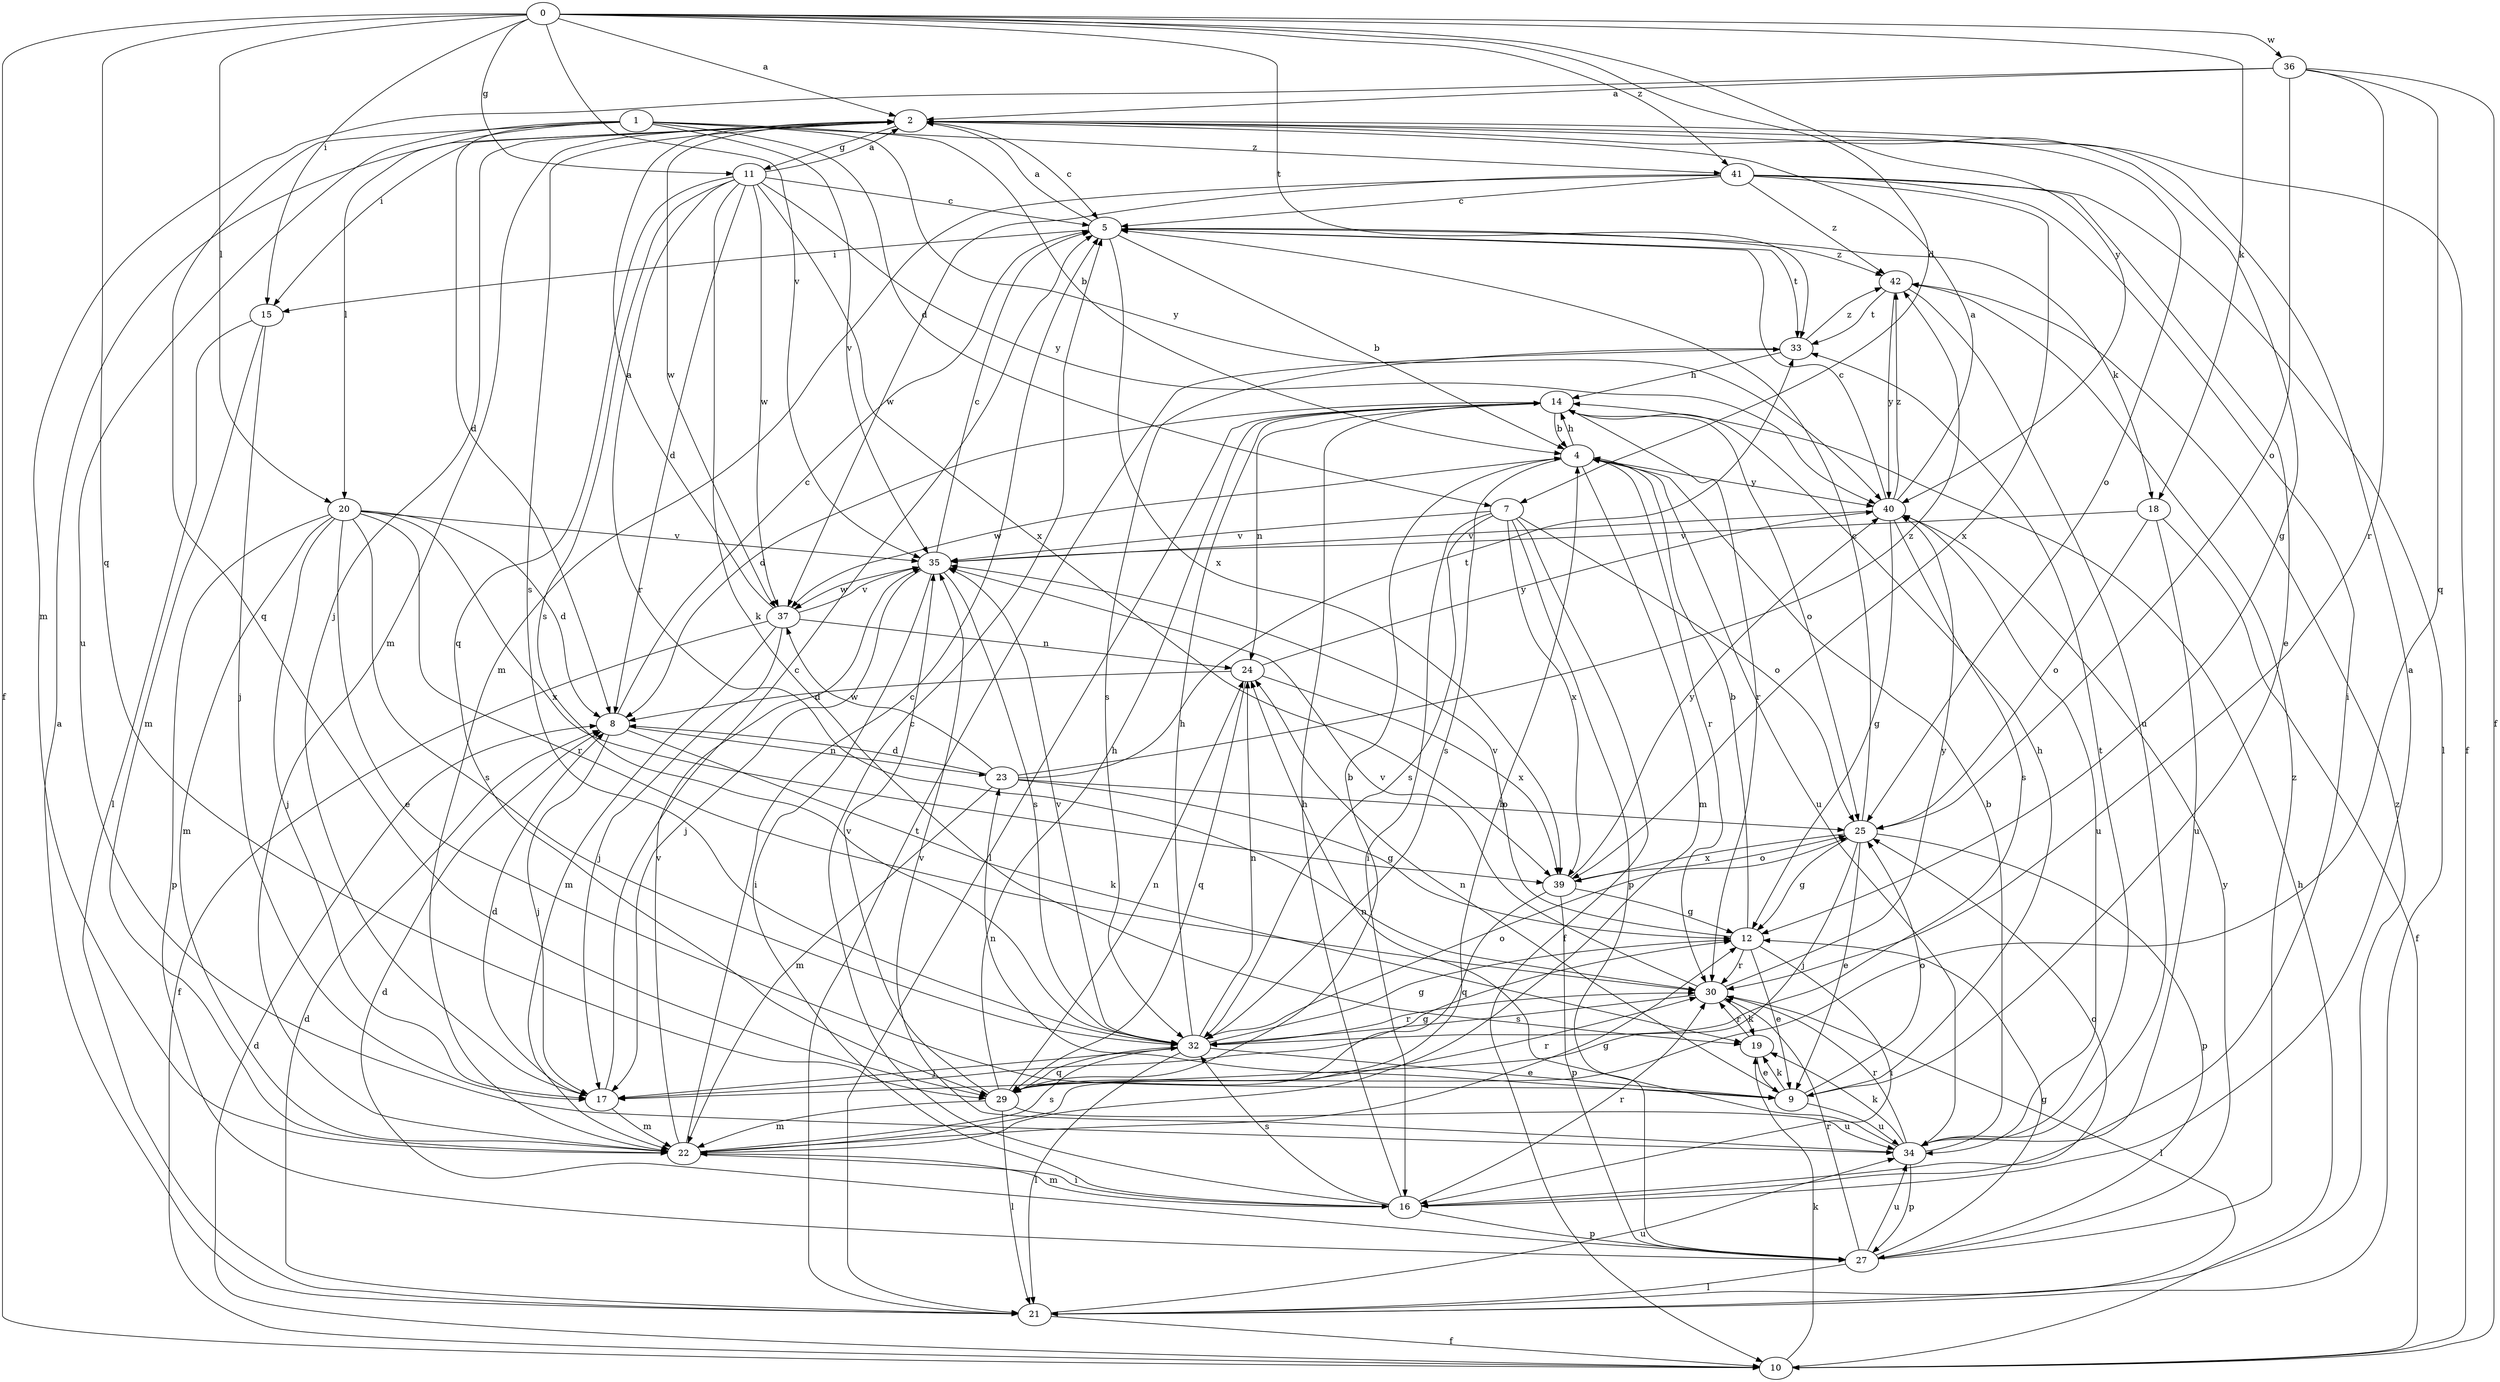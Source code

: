 strict digraph  {
0;
1;
2;
4;
5;
7;
8;
9;
10;
11;
12;
14;
15;
16;
17;
18;
19;
20;
21;
22;
23;
24;
25;
27;
29;
30;
32;
33;
34;
35;
36;
37;
39;
40;
41;
42;
0 -> 2  [label=a];
0 -> 7  [label=d];
0 -> 10  [label=f];
0 -> 11  [label=g];
0 -> 15  [label=i];
0 -> 18  [label=k];
0 -> 20  [label=l];
0 -> 29  [label=q];
0 -> 33  [label=t];
0 -> 35  [label=v];
0 -> 36  [label=w];
0 -> 40  [label=y];
0 -> 41  [label=z];
1 -> 4  [label=b];
1 -> 7  [label=d];
1 -> 8  [label=d];
1 -> 20  [label=l];
1 -> 29  [label=q];
1 -> 34  [label=u];
1 -> 35  [label=v];
1 -> 40  [label=y];
1 -> 41  [label=z];
2 -> 5  [label=c];
2 -> 10  [label=f];
2 -> 11  [label=g];
2 -> 12  [label=g];
2 -> 15  [label=i];
2 -> 17  [label=j];
2 -> 22  [label=m];
2 -> 25  [label=o];
2 -> 32  [label=s];
2 -> 37  [label=w];
4 -> 14  [label=h];
4 -> 22  [label=m];
4 -> 30  [label=r];
4 -> 32  [label=s];
4 -> 34  [label=u];
4 -> 37  [label=w];
4 -> 40  [label=y];
5 -> 2  [label=a];
5 -> 4  [label=b];
5 -> 15  [label=i];
5 -> 18  [label=k];
5 -> 33  [label=t];
5 -> 39  [label=x];
5 -> 42  [label=z];
7 -> 10  [label=f];
7 -> 16  [label=i];
7 -> 25  [label=o];
7 -> 27  [label=p];
7 -> 32  [label=s];
7 -> 35  [label=v];
7 -> 39  [label=x];
8 -> 5  [label=c];
8 -> 17  [label=j];
8 -> 19  [label=k];
8 -> 23  [label=n];
9 -> 14  [label=h];
9 -> 19  [label=k];
9 -> 23  [label=n];
9 -> 24  [label=n];
9 -> 25  [label=o];
9 -> 34  [label=u];
10 -> 8  [label=d];
10 -> 14  [label=h];
10 -> 19  [label=k];
11 -> 2  [label=a];
11 -> 5  [label=c];
11 -> 8  [label=d];
11 -> 19  [label=k];
11 -> 29  [label=q];
11 -> 30  [label=r];
11 -> 32  [label=s];
11 -> 37  [label=w];
11 -> 39  [label=x];
11 -> 40  [label=y];
12 -> 4  [label=b];
12 -> 9  [label=e];
12 -> 16  [label=i];
12 -> 30  [label=r];
12 -> 35  [label=v];
14 -> 4  [label=b];
14 -> 8  [label=d];
14 -> 21  [label=l];
14 -> 24  [label=n];
14 -> 25  [label=o];
14 -> 30  [label=r];
15 -> 17  [label=j];
15 -> 21  [label=l];
15 -> 22  [label=m];
16 -> 2  [label=a];
16 -> 5  [label=c];
16 -> 14  [label=h];
16 -> 22  [label=m];
16 -> 25  [label=o];
16 -> 27  [label=p];
16 -> 30  [label=r];
16 -> 32  [label=s];
17 -> 5  [label=c];
17 -> 8  [label=d];
17 -> 12  [label=g];
17 -> 22  [label=m];
18 -> 10  [label=f];
18 -> 25  [label=o];
18 -> 34  [label=u];
18 -> 35  [label=v];
19 -> 9  [label=e];
19 -> 30  [label=r];
20 -> 8  [label=d];
20 -> 9  [label=e];
20 -> 17  [label=j];
20 -> 22  [label=m];
20 -> 27  [label=p];
20 -> 30  [label=r];
20 -> 32  [label=s];
20 -> 35  [label=v];
20 -> 39  [label=x];
21 -> 2  [label=a];
21 -> 8  [label=d];
21 -> 10  [label=f];
21 -> 33  [label=t];
21 -> 34  [label=u];
21 -> 42  [label=z];
22 -> 4  [label=b];
22 -> 5  [label=c];
22 -> 12  [label=g];
22 -> 16  [label=i];
22 -> 32  [label=s];
22 -> 35  [label=v];
23 -> 8  [label=d];
23 -> 12  [label=g];
23 -> 22  [label=m];
23 -> 25  [label=o];
23 -> 33  [label=t];
23 -> 37  [label=w];
23 -> 42  [label=z];
24 -> 8  [label=d];
24 -> 29  [label=q];
24 -> 39  [label=x];
24 -> 40  [label=y];
25 -> 5  [label=c];
25 -> 9  [label=e];
25 -> 12  [label=g];
25 -> 17  [label=j];
25 -> 27  [label=p];
25 -> 39  [label=x];
27 -> 8  [label=d];
27 -> 12  [label=g];
27 -> 21  [label=l];
27 -> 30  [label=r];
27 -> 34  [label=u];
27 -> 40  [label=y];
27 -> 42  [label=z];
29 -> 4  [label=b];
29 -> 14  [label=h];
29 -> 21  [label=l];
29 -> 22  [label=m];
29 -> 24  [label=n];
29 -> 30  [label=r];
29 -> 34  [label=u];
29 -> 35  [label=v];
30 -> 19  [label=k];
30 -> 21  [label=l];
30 -> 32  [label=s];
30 -> 35  [label=v];
30 -> 40  [label=y];
32 -> 9  [label=e];
32 -> 12  [label=g];
32 -> 14  [label=h];
32 -> 17  [label=j];
32 -> 21  [label=l];
32 -> 24  [label=n];
32 -> 25  [label=o];
32 -> 29  [label=q];
32 -> 30  [label=r];
32 -> 35  [label=v];
33 -> 14  [label=h];
33 -> 32  [label=s];
33 -> 42  [label=z];
34 -> 4  [label=b];
34 -> 19  [label=k];
34 -> 24  [label=n];
34 -> 27  [label=p];
34 -> 30  [label=r];
34 -> 33  [label=t];
34 -> 35  [label=v];
35 -> 5  [label=c];
35 -> 16  [label=i];
35 -> 17  [label=j];
35 -> 32  [label=s];
35 -> 37  [label=w];
36 -> 2  [label=a];
36 -> 10  [label=f];
36 -> 22  [label=m];
36 -> 25  [label=o];
36 -> 29  [label=q];
36 -> 30  [label=r];
37 -> 2  [label=a];
37 -> 10  [label=f];
37 -> 17  [label=j];
37 -> 22  [label=m];
37 -> 24  [label=n];
37 -> 35  [label=v];
39 -> 12  [label=g];
39 -> 25  [label=o];
39 -> 27  [label=p];
39 -> 29  [label=q];
39 -> 40  [label=y];
40 -> 2  [label=a];
40 -> 5  [label=c];
40 -> 12  [label=g];
40 -> 32  [label=s];
40 -> 34  [label=u];
40 -> 35  [label=v];
40 -> 42  [label=z];
41 -> 5  [label=c];
41 -> 9  [label=e];
41 -> 16  [label=i];
41 -> 21  [label=l];
41 -> 22  [label=m];
41 -> 37  [label=w];
41 -> 39  [label=x];
41 -> 42  [label=z];
42 -> 33  [label=t];
42 -> 34  [label=u];
42 -> 40  [label=y];
}
